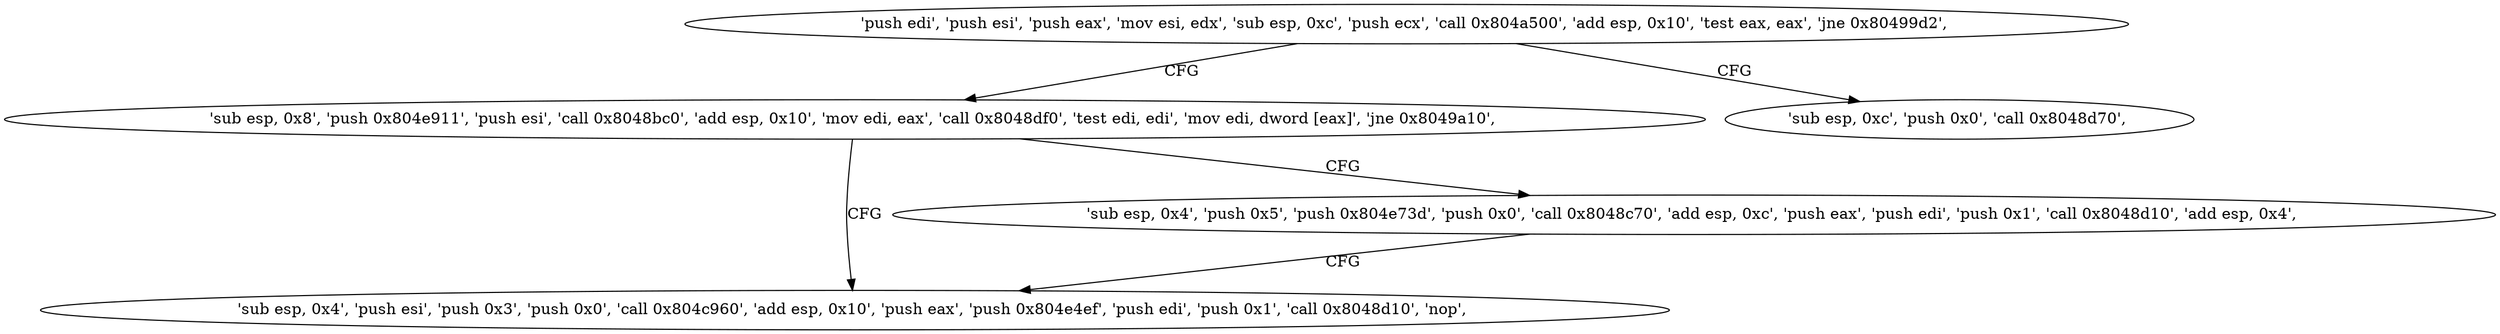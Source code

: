 digraph "func" {
"134519216" [label = "'push edi', 'push esi', 'push eax', 'mov esi, edx', 'sub esp, 0xc', 'push ecx', 'call 0x804a500', 'add esp, 0x10', 'test eax, eax', 'jne 0x80499d2', " ]
"134519250" [label = "'sub esp, 0x8', 'push 0x804e911', 'push esi', 'call 0x8048bc0', 'add esp, 0x10', 'mov edi, eax', 'call 0x8048df0', 'test edi, edi', 'mov edi, dword [eax]', 'jne 0x8049a10', " ]
"134519237" [label = "'sub esp, 0xc', 'push 0x0', 'call 0x8048d70', " ]
"134519312" [label = "'sub esp, 0x4', 'push esi', 'push 0x3', 'push 0x0', 'call 0x804c960', 'add esp, 0x10', 'push eax', 'push 0x804e4ef', 'push edi', 'push 0x1', 'call 0x8048d10', 'nop', " ]
"134519280" [label = "'sub esp, 0x4', 'push 0x5', 'push 0x804e73d', 'push 0x0', 'call 0x8048c70', 'add esp, 0xc', 'push eax', 'push edi', 'push 0x1', 'call 0x8048d10', 'add esp, 0x4', " ]
"134519216" -> "134519250" [ label = "CFG" ]
"134519216" -> "134519237" [ label = "CFG" ]
"134519250" -> "134519312" [ label = "CFG" ]
"134519250" -> "134519280" [ label = "CFG" ]
"134519280" -> "134519312" [ label = "CFG" ]
}

